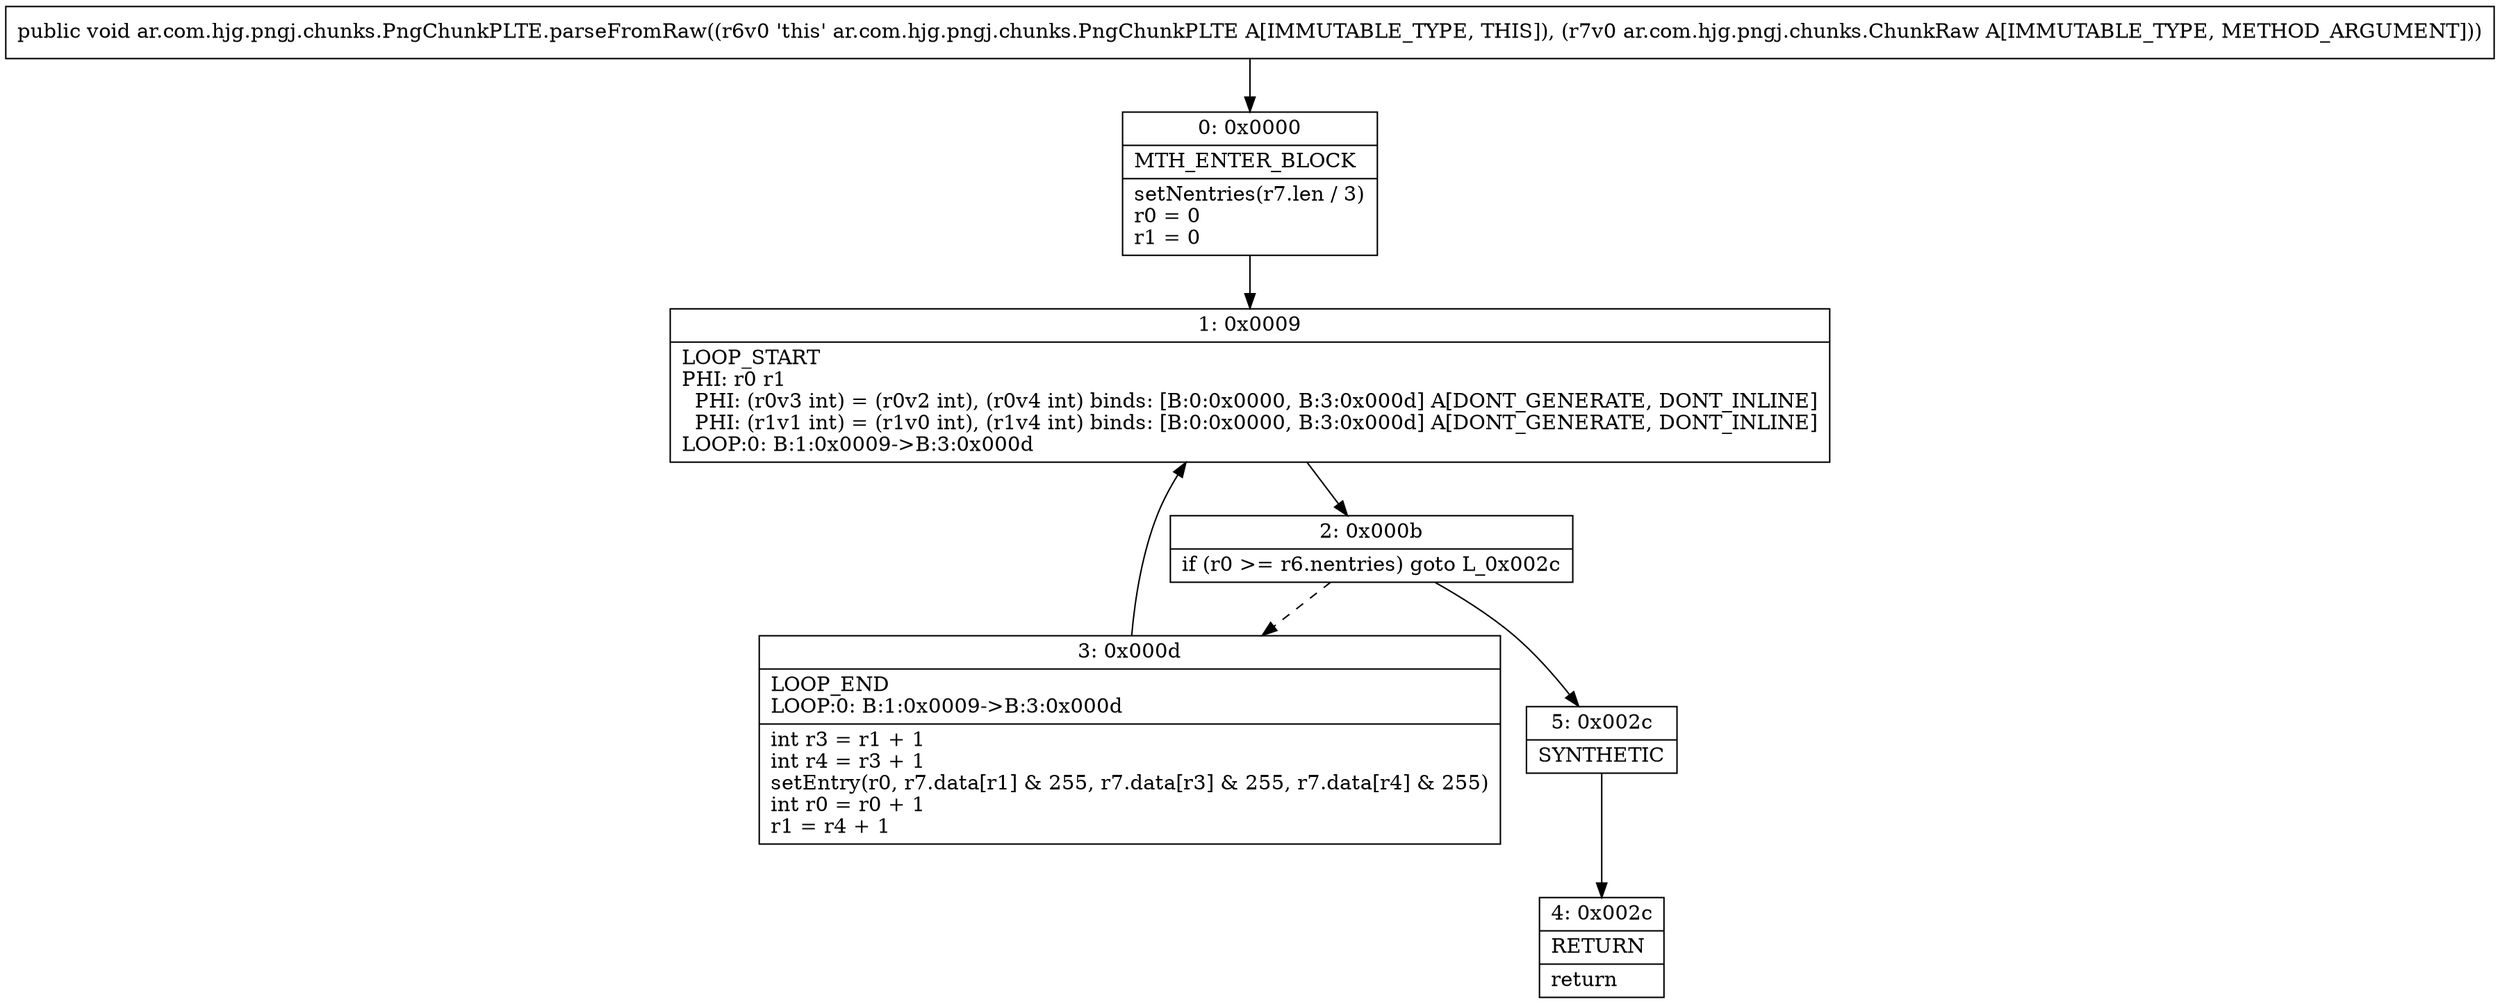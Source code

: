 digraph "CFG forar.com.hjg.pngj.chunks.PngChunkPLTE.parseFromRaw(Lar\/com\/hjg\/pngj\/chunks\/ChunkRaw;)V" {
Node_0 [shape=record,label="{0\:\ 0x0000|MTH_ENTER_BLOCK\l|setNentries(r7.len \/ 3)\lr0 = 0\lr1 = 0\l}"];
Node_1 [shape=record,label="{1\:\ 0x0009|LOOP_START\lPHI: r0 r1 \l  PHI: (r0v3 int) = (r0v2 int), (r0v4 int) binds: [B:0:0x0000, B:3:0x000d] A[DONT_GENERATE, DONT_INLINE]\l  PHI: (r1v1 int) = (r1v0 int), (r1v4 int) binds: [B:0:0x0000, B:3:0x000d] A[DONT_GENERATE, DONT_INLINE]\lLOOP:0: B:1:0x0009\-\>B:3:0x000d\l}"];
Node_2 [shape=record,label="{2\:\ 0x000b|if (r0 \>= r6.nentries) goto L_0x002c\l}"];
Node_3 [shape=record,label="{3\:\ 0x000d|LOOP_END\lLOOP:0: B:1:0x0009\-\>B:3:0x000d\l|int r3 = r1 + 1\lint r4 = r3 + 1\lsetEntry(r0, r7.data[r1] & 255, r7.data[r3] & 255, r7.data[r4] & 255)\lint r0 = r0 + 1\lr1 = r4 + 1\l}"];
Node_4 [shape=record,label="{4\:\ 0x002c|RETURN\l|return\l}"];
Node_5 [shape=record,label="{5\:\ 0x002c|SYNTHETIC\l}"];
MethodNode[shape=record,label="{public void ar.com.hjg.pngj.chunks.PngChunkPLTE.parseFromRaw((r6v0 'this' ar.com.hjg.pngj.chunks.PngChunkPLTE A[IMMUTABLE_TYPE, THIS]), (r7v0 ar.com.hjg.pngj.chunks.ChunkRaw A[IMMUTABLE_TYPE, METHOD_ARGUMENT])) }"];
MethodNode -> Node_0;
Node_0 -> Node_1;
Node_1 -> Node_2;
Node_2 -> Node_3[style=dashed];
Node_2 -> Node_5;
Node_3 -> Node_1;
Node_5 -> Node_4;
}

